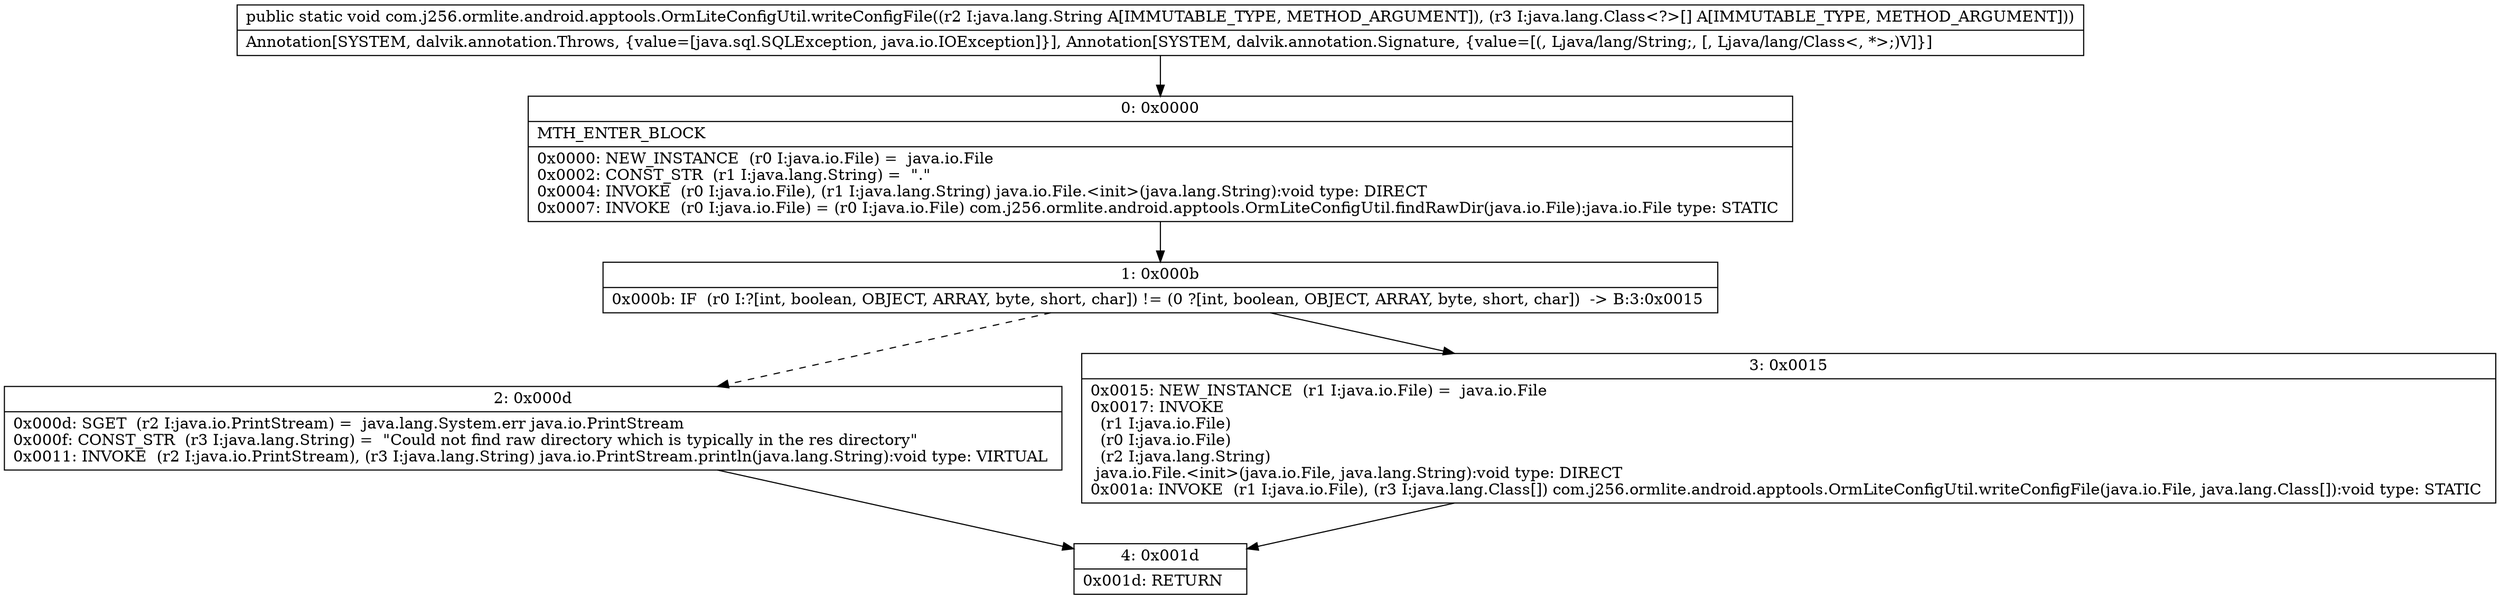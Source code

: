 digraph "CFG forcom.j256.ormlite.android.apptools.OrmLiteConfigUtil.writeConfigFile(Ljava\/lang\/String;[Ljava\/lang\/Class;)V" {
Node_0 [shape=record,label="{0\:\ 0x0000|MTH_ENTER_BLOCK\l|0x0000: NEW_INSTANCE  (r0 I:java.io.File) =  java.io.File \l0x0002: CONST_STR  (r1 I:java.lang.String) =  \".\" \l0x0004: INVOKE  (r0 I:java.io.File), (r1 I:java.lang.String) java.io.File.\<init\>(java.lang.String):void type: DIRECT \l0x0007: INVOKE  (r0 I:java.io.File) = (r0 I:java.io.File) com.j256.ormlite.android.apptools.OrmLiteConfigUtil.findRawDir(java.io.File):java.io.File type: STATIC \l}"];
Node_1 [shape=record,label="{1\:\ 0x000b|0x000b: IF  (r0 I:?[int, boolean, OBJECT, ARRAY, byte, short, char]) != (0 ?[int, boolean, OBJECT, ARRAY, byte, short, char])  \-\> B:3:0x0015 \l}"];
Node_2 [shape=record,label="{2\:\ 0x000d|0x000d: SGET  (r2 I:java.io.PrintStream) =  java.lang.System.err java.io.PrintStream \l0x000f: CONST_STR  (r3 I:java.lang.String) =  \"Could not find raw directory which is typically in the res directory\" \l0x0011: INVOKE  (r2 I:java.io.PrintStream), (r3 I:java.lang.String) java.io.PrintStream.println(java.lang.String):void type: VIRTUAL \l}"];
Node_3 [shape=record,label="{3\:\ 0x0015|0x0015: NEW_INSTANCE  (r1 I:java.io.File) =  java.io.File \l0x0017: INVOKE  \l  (r1 I:java.io.File)\l  (r0 I:java.io.File)\l  (r2 I:java.lang.String)\l java.io.File.\<init\>(java.io.File, java.lang.String):void type: DIRECT \l0x001a: INVOKE  (r1 I:java.io.File), (r3 I:java.lang.Class[]) com.j256.ormlite.android.apptools.OrmLiteConfigUtil.writeConfigFile(java.io.File, java.lang.Class[]):void type: STATIC \l}"];
Node_4 [shape=record,label="{4\:\ 0x001d|0x001d: RETURN   \l}"];
MethodNode[shape=record,label="{public static void com.j256.ormlite.android.apptools.OrmLiteConfigUtil.writeConfigFile((r2 I:java.lang.String A[IMMUTABLE_TYPE, METHOD_ARGUMENT]), (r3 I:java.lang.Class\<?\>[] A[IMMUTABLE_TYPE, METHOD_ARGUMENT]))  | Annotation[SYSTEM, dalvik.annotation.Throws, \{value=[java.sql.SQLException, java.io.IOException]\}], Annotation[SYSTEM, dalvik.annotation.Signature, \{value=[(, Ljava\/lang\/String;, [, Ljava\/lang\/Class\<, *\>;)V]\}]\l}"];
MethodNode -> Node_0;
Node_0 -> Node_1;
Node_1 -> Node_2[style=dashed];
Node_1 -> Node_3;
Node_2 -> Node_4;
Node_3 -> Node_4;
}

